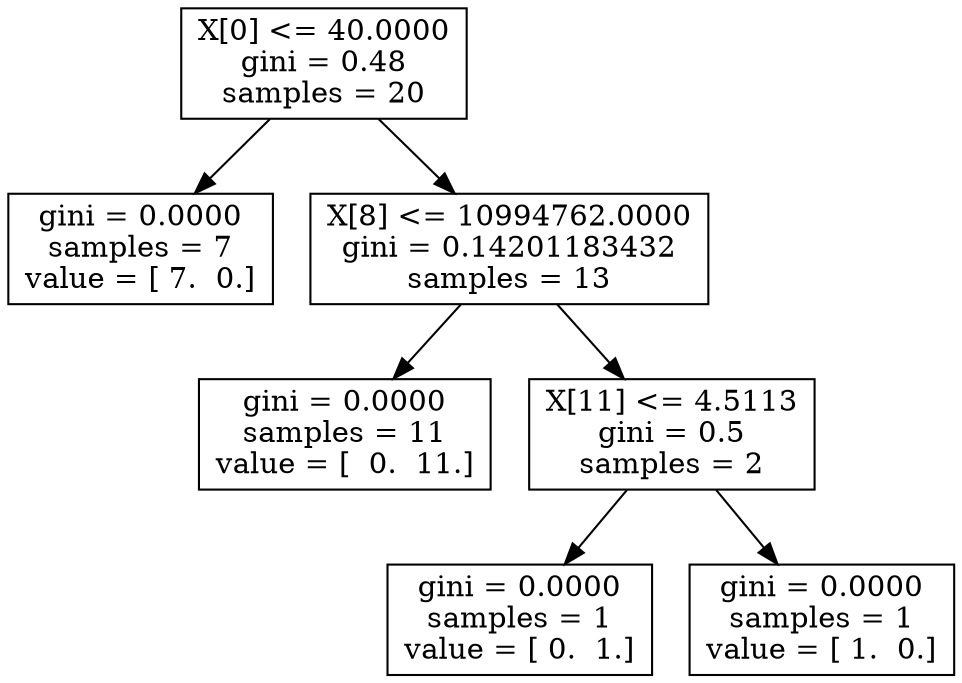 digraph Tree {
0 [label="X[0] <= 40.0000\ngini = 0.48\nsamples = 20", shape="box"] ;
1 [label="gini = 0.0000\nsamples = 7\nvalue = [ 7.  0.]", shape="box"] ;
0 -> 1 ;
2 [label="X[8] <= 10994762.0000\ngini = 0.14201183432\nsamples = 13", shape="box"] ;
0 -> 2 ;
3 [label="gini = 0.0000\nsamples = 11\nvalue = [  0.  11.]", shape="box"] ;
2 -> 3 ;
4 [label="X[11] <= 4.5113\ngini = 0.5\nsamples = 2", shape="box"] ;
2 -> 4 ;
5 [label="gini = 0.0000\nsamples = 1\nvalue = [ 0.  1.]", shape="box"] ;
4 -> 5 ;
6 [label="gini = 0.0000\nsamples = 1\nvalue = [ 1.  0.]", shape="box"] ;
4 -> 6 ;
}